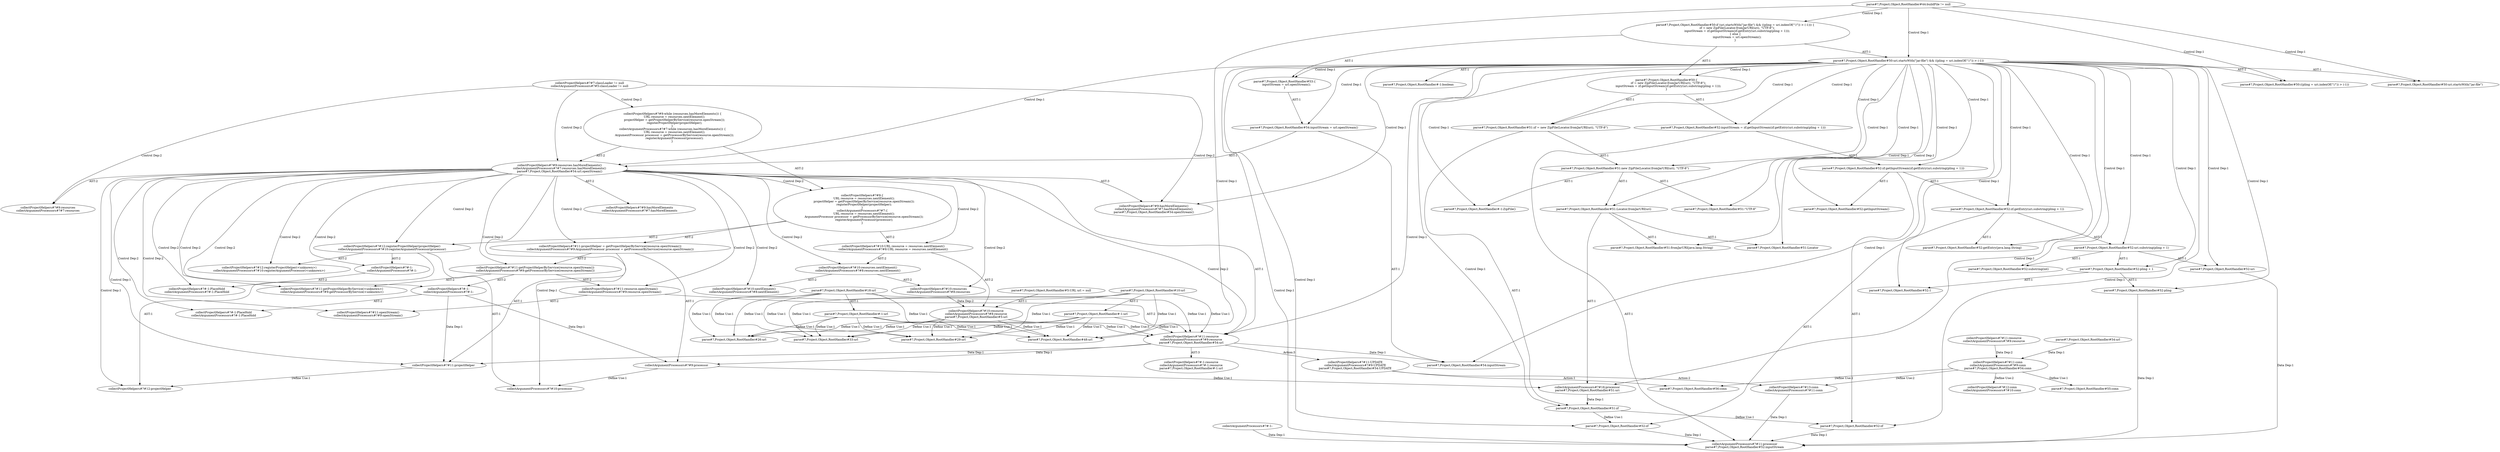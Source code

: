 digraph "Pattern" {
0 [label="collectProjectHelpers#?#11:UPDATE
collectArgumentProcessors#?#9:UPDATE
parse#?,Project,Object,RootHandler#54:UPDATE" shape=ellipse]
1 [label="collectProjectHelpers#?#11:resource
collectArgumentProcessors#?#9:resource
parse#?,Project,Object,RootHandler#54:url" shape=ellipse]
2 [label="collectProjectHelpers#?#9:resources.hasMoreElements()
collectArgumentProcessors#?#7:resources.hasMoreElements()
parse#?,Project,Object,RootHandler#54:url.openStream()" shape=ellipse]
3 [label="collectProjectHelpers#?#7:classLoader != null
collectArgumentProcessors#?#5:classLoader != null" shape=ellipse]
4 [label="collectProjectHelpers#?#9:while (resources.hasMoreElements()) \{
    URL resource = resources.nextElement();
    projectHelper = getProjectHelperByService(resource.openStream());
    registerProjectHelper(projectHelper);
\} 
collectArgumentProcessors#?#7:while (resources.hasMoreElements()) \{
    URL resource = resources.nextElement();
    ArgumentProcessor processor = getProcessorByService(resource.openStream());
    registerArgumentProcessor(processor);
\} " shape=ellipse]
5 [label="collectProjectHelpers#?#9:hasMoreElements
collectArgumentProcessors#?#7:hasMoreElements" shape=ellipse]
6 [label="collectProjectHelpers#?#9:resources
collectArgumentProcessors#?#7:resources" shape=ellipse]
7 [label="collectProjectHelpers#?#9:hasMoreElements()
collectArgumentProcessors#?#7:hasMoreElements()
parse#?,Project,Object,RootHandler#54:openStream()" shape=ellipse]
8 [label="collectProjectHelpers#?#9:\{
    URL resource = resources.nextElement();
    projectHelper = getProjectHelperByService(resource.openStream());
    registerProjectHelper(projectHelper);
\}
collectArgumentProcessors#?#7:\{
    URL resource = resources.nextElement();
    ArgumentProcessor processor = getProcessorByService(resource.openStream());
    registerArgumentProcessor(processor);
\}" shape=ellipse]
9 [label="collectProjectHelpers#?#10:URL resource = resources.nextElement()
collectArgumentProcessors#?#8:URL resource = resources.nextElement()" shape=ellipse]
10 [label="collectProjectHelpers#?#10:resources.nextElement()
collectArgumentProcessors#?#8:resources.nextElement()" shape=ellipse]
11 [label="collectProjectHelpers#?#10:nextElement()
collectArgumentProcessors#?#8:nextElement()" shape=ellipse]
12 [label="collectProjectHelpers#?#10:resources
collectArgumentProcessors#?#8:resources" shape=ellipse]
13 [label="collectProjectHelpers#?#11:projectHelper = getProjectHelperByService(resource.openStream())
collectArgumentProcessors#?#9:ArgumentProcessor processor = getProcessorByService(resource.openStream())" shape=ellipse]
14 [label="collectProjectHelpers#?#11:projectHelper" shape=ellipse]
15 [label="collectProjectHelpers#?#11:getProjectHelperByService(resource.openStream())
collectArgumentProcessors#?#9:getProcessorByService(resource.openStream())" shape=ellipse]
16 [label="collectProjectHelpers#?#11:getProjectHelperByService(<unknown>)
collectArgumentProcessors#?#9:getProcessorByService(<unknown>)" shape=ellipse]
17 [label="collectProjectHelpers#?#-1:
collectArgumentProcessors#?#-1:" shape=ellipse]
18 [label="collectProjectHelpers#?#-1:PlaceHold
collectArgumentProcessors#?#-1:PlaceHold" shape=ellipse]
19 [label="collectProjectHelpers#?#11:resource.openStream()
collectArgumentProcessors#?#9:resource.openStream()" shape=ellipse]
20 [label="collectProjectHelpers#?#11:openStream()
collectArgumentProcessors#?#9:openStream()" shape=ellipse]
21 [label="collectProjectHelpers#?#12:registerProjectHelper(projectHelper)
collectArgumentProcessors#?#10:registerArgumentProcessor(processor)" shape=ellipse]
22 [label="collectProjectHelpers#?#12:registerProjectHelper(<unknown>)
collectArgumentProcessors#?#10:registerArgumentProcessor(<unknown>)" shape=ellipse]
23 [label="collectProjectHelpers#?#-1:
collectArgumentProcessors#?#-1:" shape=ellipse]
24 [label="collectProjectHelpers#?#-1:PlaceHold
collectArgumentProcessors#?#-1:PlaceHold" shape=ellipse]
25 [label="collectProjectHelpers#?#12:projectHelper" shape=ellipse]
26 [label="collectProjectHelpers#?#10:resource
collectArgumentProcessors#?#8:resource
parse#?,Project,Object,RootHandler#5:url" shape=ellipse]
27 [label="collectProjectHelpers#?#-1:resource
collectArgumentProcessors#?#-1:resource
parse#?,Project,Object,RootHandler#-1:url" shape=ellipse]
28 [label="collectProjectHelpers#?#13:conn
collectArgumentProcessors#?#11:conn" shape=ellipse]
29 [label="collectProjectHelpers#?#11:conn
collectArgumentProcessors#?#9:conn
parse#?,Project,Object,RootHandler#54:conn" shape=ellipse]
30 [label="collectProjectHelpers#?#11:resource
collectArgumentProcessors#?#9:resource" shape=ellipse]
31 [label="collectProjectHelpers#?#12:conn
collectArgumentProcessors#?#10:conn" shape=ellipse]
32 [label="collectArgumentProcessors#?#10:processor" shape=ellipse]
33 [label="collectArgumentProcessors#?#-1:" shape=ellipse]
34 [label="collectArgumentProcessors#?#11:processor
parse#?,Project,Object,RootHandler#52:inputStream" shape=ellipse]
35 [label="collectArgumentProcessors#?#16:processor
parse#?,Project,Object,RootHandler#51:uri" shape=ellipse]
36 [label="collectArgumentProcessors#?#9:processor" shape=ellipse]
37 [label="parse#?,Project,Object,RootHandler#51:new ZipFile(Locator.fromJarURI(uri), \"UTF-8\")" shape=ellipse]
38 [label="parse#?,Project,Object,RootHandler#-1:url" shape=ellipse]
39 [label="parse#?,Project,Object,RootHandler#44:buildFile != null" shape=ellipse]
40 [label="parse#?,Project,Object,RootHandler#52:getInputStream()" shape=ellipse]
41 [label="parse#?,Project,Object,RootHandler#48:url" shape=ellipse]
42 [label="parse#?,Project,Object,RootHandler#54:url" shape=ellipse]
43 [label="parse#?,Project,Object,RootHandler#52:inputStream = zf.getInputStream(zf.getEntry(uri.substring(pling + 1)))" shape=ellipse]
44 [label="parse#?,Project,Object,RootHandler#-1:boolean" shape=ellipse]
45 [label="parse#?,Project,Object,RootHandler#52:uri.substring(pling + 1)" shape=ellipse]
46 [label="parse#?,Project,Object,RootHandler#54:inputStream = url.openStream()" shape=ellipse]
47 [label="parse#?,Project,Object,RootHandler#5:URL url = null" shape=ellipse]
48 [label="parse#?,Project,Object,RootHandler#52:zf" shape=ellipse]
49 [label="parse#?,Project,Object,RootHandler#52:zf.getEntry(uri.substring(pling + 1))" shape=ellipse]
50 [label="parse#?,Project,Object,RootHandler#50:if (uri.startsWith(\"jar:file\") && ((pling = uri.indexOf(\"!/\")) > (-1))) \{
    zf = new ZipFile(Locator.fromJarURI(uri), \"UTF-8\");
    inputStream = zf.getInputStream(zf.getEntry(uri.substring(pling + 1)));
\} else \{
    inputStream = url.openStream();
\}" shape=ellipse]
51 [label="parse#?,Project,Object,RootHandler#51:Locator.fromJarURI(uri)" shape=ellipse]
52 [label="parse#?,Project,Object,RootHandler#18:url" shape=ellipse]
53 [label="parse#?,Project,Object,RootHandler#-1:ZipFile()" shape=ellipse]
54 [label="parse#?,Project,Object,RootHandler#51:fromJarURI(java.lang.String)" shape=ellipse]
55 [label="parse#?,Project,Object,RootHandler#52:zf" shape=ellipse]
56 [label="parse#?,Project,Object,RootHandler#10:url" shape=ellipse]
57 [label="parse#?,Project,Object,RootHandler#52:pling + 1" shape=ellipse]
58 [label="parse#?,Project,Object,RootHandler#26:url" shape=ellipse]
59 [label="parse#?,Project,Object,RootHandler#51:zf" shape=ellipse]
60 [label="parse#?,Project,Object,RootHandler#56:conn" shape=ellipse]
61 [label="parse#?,Project,Object,RootHandler#51:zf = new ZipFile(Locator.fromJarURI(uri), \"UTF-8\")" shape=ellipse]
62 [label="parse#?,Project,Object,RootHandler#51:Locator" shape=ellipse]
63 [label="parse#?,Project,Object,RootHandler#33:url" shape=ellipse]
64 [label="parse#?,Project,Object,RootHandler#29:url" shape=ellipse]
65 [label="parse#?,Project,Object,RootHandler#-1:url" shape=ellipse]
66 [label="parse#?,Project,Object,RootHandler#54:inputStream" shape=ellipse]
67 [label="parse#?,Project,Object,RootHandler#51:\"UTF-8\"" shape=ellipse]
68 [label="parse#?,Project,Object,RootHandler#53:\{
    inputStream = url.openStream();
\}" shape=ellipse]
69 [label="parse#?,Project,Object,RootHandler#52:substring(int)" shape=ellipse]
70 [label="parse#?,Project,Object,RootHandler#50:\{
    zf = new ZipFile(Locator.fromJarURI(uri), \"UTF-8\");
    inputStream = zf.getInputStream(zf.getEntry(uri.substring(pling + 1)));
\}" shape=ellipse]
71 [label="parse#?,Project,Object,RootHandler#52:1" shape=ellipse]
72 [label="parse#?,Project,Object,RootHandler#55:conn" shape=ellipse]
73 [label="parse#?,Project,Object,RootHandler#50:((pling = uri.indexOf(\"!/\")) > (-1))" shape=ellipse]
74 [label="parse#?,Project,Object,RootHandler#52:uri" shape=ellipse]
75 [label="parse#?,Project,Object,RootHandler#52:pling" shape=ellipse]
76 [label="parse#?,Project,Object,RootHandler#52:zf.getInputStream(zf.getEntry(uri.substring(pling + 1)))" shape=ellipse]
77 [label="parse#?,Project,Object,RootHandler#50:uri.startsWith(\"jar:file\") && ((pling = uri.indexOf(\"!/\")) > (-1))" shape=ellipse]
78 [label="parse#?,Project,Object,RootHandler#50:uri.startsWith(\"jar:file\")" shape=ellipse]
79 [label="parse#?,Project,Object,RootHandler#52:getEntry(java.lang.String)" shape=ellipse]
0 -> 28 [label="Action:2"];
0 -> 60 [label="Action:1"];
1 -> 0 [label="Action:3"];
1 -> 27 [label="AST:3"];
1 -> 14 [label="Data Dep:1"];
1 -> 36 [label="Data Dep:1"];
1 -> 66 [label="Data Dep:1"];
2 -> 1 [label="Control Dep:2"];
2 -> 5 [label="AST:2"];
2 -> 6 [label="AST:2"];
2 -> 7 [label="AST:3"];
2 -> 8 [label="Control Dep:2"];
2 -> 9 [label="Control Dep:2"];
2 -> 10 [label="Control Dep:2"];
2 -> 11 [label="Control Dep:2"];
2 -> 12 [label="Control Dep:2"];
2 -> 13 [label="Control Dep:2"];
2 -> 14 [label="Control Dep:1"];
2 -> 15 [label="Control Dep:2"];
2 -> 16 [label="Control Dep:2"];
2 -> 17 [label="Control Dep:2"];
2 -> 18 [label="Control Dep:2"];
2 -> 19 [label="Control Dep:2"];
2 -> 20 [label="Control Dep:2"];
2 -> 21 [label="Control Dep:2"];
2 -> 22 [label="Control Dep:2"];
2 -> 23 [label="Control Dep:2"];
2 -> 24 [label="Control Dep:2"];
2 -> 25 [label="Control Dep:1"];
2 -> 32 [label="Control Dep:1"];
2 -> 1 [label="AST:1"];
3 -> 2 [label="Control Dep:2"];
3 -> 4 [label="Control Dep:2"];
3 -> 7 [label="Control Dep:2"];
3 -> 6 [label="Control Dep:2"];
4 -> 2 [label="AST:2"];
4 -> 8 [label="AST:2"];
8 -> 9 [label="AST:2"];
8 -> 13 [label="AST:2"];
8 -> 21 [label="AST:2"];
9 -> 26 [label="AST:2"];
9 -> 10 [label="AST:2"];
10 -> 12 [label="AST:2"];
10 -> 11 [label="AST:2"];
12 -> 26 [label="Data Dep:2"];
13 -> 14 [label="AST:1"];
13 -> 15 [label="AST:2"];
13 -> 36 [label="AST:1"];
14 -> 25 [label="Define Use:1"];
15 -> 17 [label="AST:2"];
15 -> 16 [label="AST:2"];
15 -> 19 [label="AST:2"];
17 -> 14 [label="Data Dep:1"];
17 -> 18 [label="AST:2"];
17 -> 36 [label="Data Dep:1"];
19 -> 1 [label="AST:2"];
19 -> 20 [label="AST:2"];
21 -> 23 [label="AST:2"];
21 -> 22 [label="AST:2"];
21 -> 25 [label="AST:1"];
21 -> 32 [label="AST:1"];
23 -> 24 [label="AST:2"];
26 -> 1 [label="Define Use:3"];
26 -> 41 [label="Define Use:1"];
26 -> 58 [label="Define Use:1"];
26 -> 63 [label="Define Use:1"];
26 -> 64 [label="Define Use:1"];
28 -> 34 [label="Data Dep:1"];
29 -> 28 [label="Define Use:2"];
29 -> 31 [label="Define Use:2"];
29 -> 60 [label="Define Use:1"];
29 -> 72 [label="Define Use:1"];
30 -> 29 [label="Data Dep:2"];
33 -> 34 [label="Data Dep:1"];
35 -> 59 [label="Data Dep:1"];
36 -> 32 [label="Define Use:1"];
36 -> 35 [label="Define Use:1"];
37 -> 53 [label="AST:1"];
37 -> 51 [label="AST:1"];
37 -> 67 [label="AST:1"];
38 -> 58 [label="Define Use:1"];
38 -> 64 [label="Define Use:1"];
38 -> 63 [label="Define Use:1"];
38 -> 41 [label="Define Use:1"];
38 -> 1 [label="Define Use:1"];
39 -> 41 [label="Control Dep:1"];
39 -> 50 [label="Control Dep:1"];
39 -> 77 [label="Control Dep:1"];
39 -> 78 [label="Control Dep:1"];
39 -> 73 [label="Control Dep:1"];
42 -> 29 [label="Data Dep:1"];
43 -> 34 [label="AST:1"];
43 -> 76 [label="AST:1"];
45 -> 74 [label="AST:1"];
45 -> 69 [label="AST:1"];
45 -> 57 [label="AST:1"];
46 -> 66 [label="AST:1"];
46 -> 2 [label="AST:1"];
47 -> 26 [label="AST:1"];
48 -> 34 [label="Data Dep:1"];
49 -> 45 [label="AST:1"];
49 -> 48 [label="AST:1"];
49 -> 79 [label="AST:1"];
50 -> 77 [label="AST:1"];
50 -> 70 [label="AST:1"];
50 -> 68 [label="AST:1"];
51 -> 62 [label="AST:1"];
51 -> 54 [label="AST:1"];
51 -> 35 [label="AST:1"];
52 -> 41 [label="Define Use:1"];
52 -> 65 [label="AST:1"];
52 -> 58 [label="Define Use:1"];
52 -> 64 [label="Define Use:1"];
52 -> 63 [label="Define Use:1"];
52 -> 1 [label="Define Use:1"];
55 -> 34 [label="Data Dep:1"];
56 -> 38 [label="AST:1"];
56 -> 41 [label="Define Use:1"];
56 -> 58 [label="Define Use:1"];
56 -> 64 [label="Define Use:1"];
56 -> 63 [label="Define Use:1"];
56 -> 1 [label="Define Use:1"];
57 -> 75 [label="AST:1"];
57 -> 71 [label="AST:1"];
59 -> 48 [label="Define Use:1"];
59 -> 55 [label="Define Use:1"];
61 -> 37 [label="AST:1"];
61 -> 59 [label="AST:1"];
65 -> 41 [label="Define Use:1"];
65 -> 58 [label="Define Use:1"];
65 -> 63 [label="Define Use:1"];
65 -> 64 [label="Define Use:1"];
65 -> 1 [label="Define Use:1"];
68 -> 46 [label="AST:1"];
70 -> 43 [label="AST:1"];
70 -> 61 [label="AST:1"];
74 -> 34 [label="Data Dep:1"];
75 -> 34 [label="Data Dep:1"];
76 -> 40 [label="AST:1"];
76 -> 49 [label="AST:1"];
76 -> 55 [label="AST:1"];
77 -> 37 [label="Control Dep:1"];
77 -> 40 [label="Control Dep:1"];
77 -> 43 [label="Control Dep:1"];
77 -> 44 [label="AST:1"];
77 -> 45 [label="Control Dep:1"];
77 -> 46 [label="Control Dep:1"];
77 -> 48 [label="Control Dep:1"];
77 -> 49 [label="Control Dep:1"];
77 -> 51 [label="Control Dep:1"];
77 -> 53 [label="Control Dep:1"];
77 -> 54 [label="Control Dep:1"];
77 -> 55 [label="Control Dep:1"];
77 -> 57 [label="Control Dep:1"];
77 -> 59 [label="Control Dep:1"];
77 -> 61 [label="Control Dep:1"];
77 -> 62 [label="Control Dep:1"];
77 -> 66 [label="Control Dep:1"];
77 -> 67 [label="Control Dep:1"];
77 -> 68 [label="Control Dep:1"];
77 -> 69 [label="Control Dep:1"];
77 -> 70 [label="Control Dep:1"];
77 -> 71 [label="Control Dep:1"];
77 -> 73 [label="AST:1"];
77 -> 74 [label="Control Dep:1"];
77 -> 75 [label="Control Dep:1"];
77 -> 76 [label="Control Dep:1"];
77 -> 78 [label="AST:1"];
77 -> 35 [label="Control Dep:1"];
77 -> 34 [label="Control Dep:1"];
77 -> 79 [label="Control Dep:1"];
77 -> 2 [label="Control Dep:1"];
77 -> 7 [label="Control Dep:1"];
77 -> 1 [label="Control Dep:1"];
}